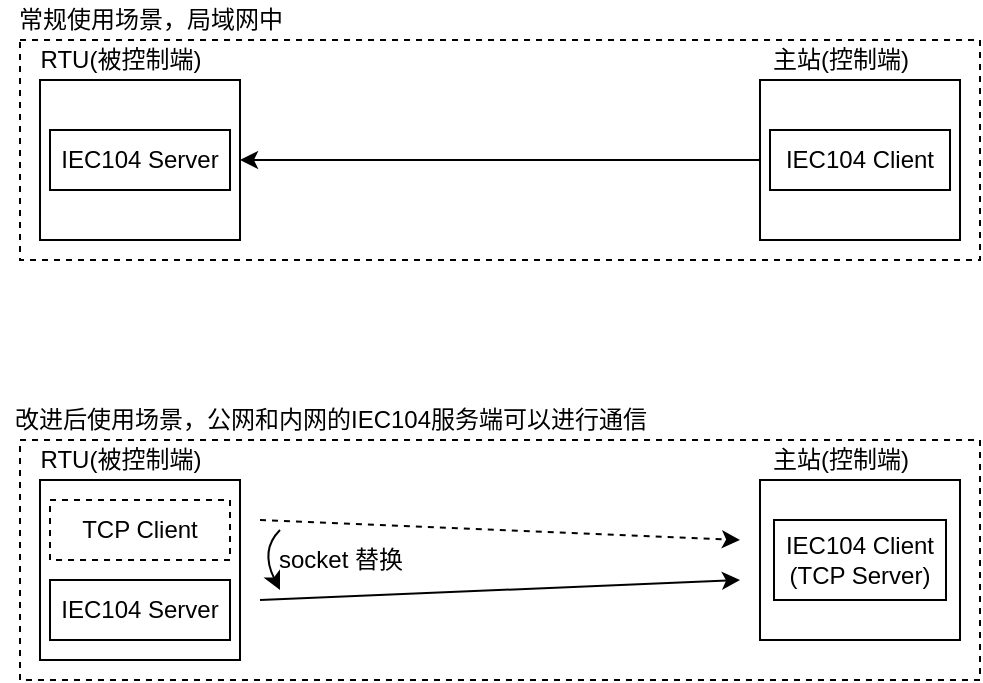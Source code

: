 <mxfile version="12.7.9" type="device"><diagram id="NTLNJOd0sTh3GUyY9MHu" name="第 1 页"><mxGraphModel dx="868" dy="435" grid="1" gridSize="10" guides="1" tooltips="1" connect="1" arrows="1" fold="1" page="1" pageScale="1" pageWidth="827" pageHeight="1169" math="0" shadow="0"><root><mxCell id="0"/><mxCell id="1" parent="0"/><mxCell id="K0xnpKpQnB1OdvpInqcX-1" value="" style="rounded=0;whiteSpace=wrap;html=1;" vertex="1" parent="1"><mxGeometry x="120" y="120" width="100" height="80" as="geometry"/></mxCell><mxCell id="K0xnpKpQnB1OdvpInqcX-2" value="RTU(被控制端)" style="text;html=1;align=center;verticalAlign=middle;resizable=0;points=[];autosize=1;" vertex="1" parent="1"><mxGeometry x="110" y="100" width="100" height="20" as="geometry"/></mxCell><mxCell id="K0xnpKpQnB1OdvpInqcX-5" style="edgeStyle=orthogonalEdgeStyle;rounded=0;orthogonalLoop=1;jettySize=auto;html=1;entryX=1;entryY=0.5;entryDx=0;entryDy=0;" edge="1" parent="1" source="K0xnpKpQnB1OdvpInqcX-3" target="K0xnpKpQnB1OdvpInqcX-1"><mxGeometry relative="1" as="geometry"/></mxCell><mxCell id="K0xnpKpQnB1OdvpInqcX-3" value="" style="rounded=0;whiteSpace=wrap;html=1;" vertex="1" parent="1"><mxGeometry x="480" y="120" width="100" height="80" as="geometry"/></mxCell><mxCell id="K0xnpKpQnB1OdvpInqcX-4" value="主站(控制端)" style="text;html=1;align=center;verticalAlign=middle;resizable=0;points=[];autosize=1;" vertex="1" parent="1"><mxGeometry x="480" y="100" width="80" height="20" as="geometry"/></mxCell><mxCell id="K0xnpKpQnB1OdvpInqcX-6" value="" style="rounded=0;whiteSpace=wrap;html=1;" vertex="1" parent="1"><mxGeometry x="120" y="320" width="100" height="90" as="geometry"/></mxCell><mxCell id="K0xnpKpQnB1OdvpInqcX-7" value="RTU(被控制端)" style="text;html=1;align=center;verticalAlign=middle;resizable=0;points=[];autosize=1;" vertex="1" parent="1"><mxGeometry x="110" y="300" width="100" height="20" as="geometry"/></mxCell><mxCell id="K0xnpKpQnB1OdvpInqcX-9" value="" style="rounded=0;whiteSpace=wrap;html=1;" vertex="1" parent="1"><mxGeometry x="480" y="320" width="100" height="80" as="geometry"/></mxCell><mxCell id="K0xnpKpQnB1OdvpInqcX-10" value="主站(控制端)" style="text;html=1;align=center;verticalAlign=middle;resizable=0;points=[];autosize=1;" vertex="1" parent="1"><mxGeometry x="480" y="300" width="80" height="20" as="geometry"/></mxCell><mxCell id="K0xnpKpQnB1OdvpInqcX-11" value="&lt;span style=&quot;white-space: normal&quot;&gt;IEC104 Server&lt;/span&gt;" style="rounded=0;whiteSpace=wrap;html=1;" vertex="1" parent="1"><mxGeometry x="125" y="145" width="90" height="30" as="geometry"/></mxCell><mxCell id="K0xnpKpQnB1OdvpInqcX-13" value="&lt;span style=&quot;white-space: normal&quot;&gt;IEC104 Client&lt;/span&gt;" style="rounded=0;whiteSpace=wrap;html=1;" vertex="1" parent="1"><mxGeometry x="485" y="145" width="90" height="30" as="geometry"/></mxCell><mxCell id="K0xnpKpQnB1OdvpInqcX-14" value="&lt;span style=&quot;white-space: normal&quot;&gt;IEC104 Server&lt;/span&gt;" style="rounded=0;whiteSpace=wrap;html=1;" vertex="1" parent="1"><mxGeometry x="125" y="370" width="90" height="30" as="geometry"/></mxCell><mxCell id="K0xnpKpQnB1OdvpInqcX-15" value="&lt;span style=&quot;white-space: normal&quot;&gt;IEC104 Client&lt;/span&gt;&lt;br style=&quot;white-space: normal&quot;&gt;&lt;span style=&quot;white-space: normal&quot;&gt;(TCP Server)&lt;/span&gt;" style="rounded=0;whiteSpace=wrap;html=1;" vertex="1" parent="1"><mxGeometry x="487" y="340" width="86" height="40" as="geometry"/></mxCell><mxCell id="K0xnpKpQnB1OdvpInqcX-16" value="&lt;span style=&quot;white-space: normal&quot;&gt;TCP Client&lt;/span&gt;" style="rounded=0;whiteSpace=wrap;html=1;dashed=1;" vertex="1" parent="1"><mxGeometry x="125" y="330" width="90" height="30" as="geometry"/></mxCell><mxCell id="K0xnpKpQnB1OdvpInqcX-20" value="" style="endArrow=classic;html=1;dashed=1;" edge="1" parent="1"><mxGeometry width="50" height="50" relative="1" as="geometry"><mxPoint x="230" y="340" as="sourcePoint"/><mxPoint x="470" y="350" as="targetPoint"/></mxGeometry></mxCell><mxCell id="K0xnpKpQnB1OdvpInqcX-21" value="" style="endArrow=classic;html=1;" edge="1" parent="1"><mxGeometry width="50" height="50" relative="1" as="geometry"><mxPoint x="230" y="380" as="sourcePoint"/><mxPoint x="470" y="370" as="targetPoint"/></mxGeometry></mxCell><mxCell id="K0xnpKpQnB1OdvpInqcX-22" value="" style="curved=1;endArrow=classic;html=1;" edge="1" parent="1"><mxGeometry width="50" height="50" relative="1" as="geometry"><mxPoint x="240" y="345" as="sourcePoint"/><mxPoint x="240" y="375" as="targetPoint"/><Array as="points"><mxPoint x="230" y="355"/></Array></mxGeometry></mxCell><mxCell id="K0xnpKpQnB1OdvpInqcX-23" value="socket 替换" style="text;html=1;align=center;verticalAlign=middle;resizable=0;points=[];autosize=1;" vertex="1" parent="1"><mxGeometry x="230" y="350" width="80" height="20" as="geometry"/></mxCell><mxCell id="K0xnpKpQnB1OdvpInqcX-24" value="常规使用场景，局域网中" style="text;html=1;align=center;verticalAlign=middle;resizable=0;points=[];autosize=1;" vertex="1" parent="1"><mxGeometry x="100" y="80" width="150" height="20" as="geometry"/></mxCell><mxCell id="K0xnpKpQnB1OdvpInqcX-25" value="改进后使用场景，公网和内网的IEC104服务端可以进行通信" style="text;html=1;align=center;verticalAlign=middle;resizable=0;points=[];autosize=1;" vertex="1" parent="1"><mxGeometry x="100" y="280" width="330" height="20" as="geometry"/></mxCell><mxCell id="K0xnpKpQnB1OdvpInqcX-26" value="" style="rounded=0;whiteSpace=wrap;html=1;dashed=1;fillColor=none;" vertex="1" parent="1"><mxGeometry x="110" y="100" width="480" height="110" as="geometry"/></mxCell><mxCell id="K0xnpKpQnB1OdvpInqcX-27" value="" style="rounded=0;whiteSpace=wrap;html=1;dashed=1;fillColor=none;" vertex="1" parent="1"><mxGeometry x="110" y="300" width="480" height="120" as="geometry"/></mxCell></root></mxGraphModel></diagram></mxfile>